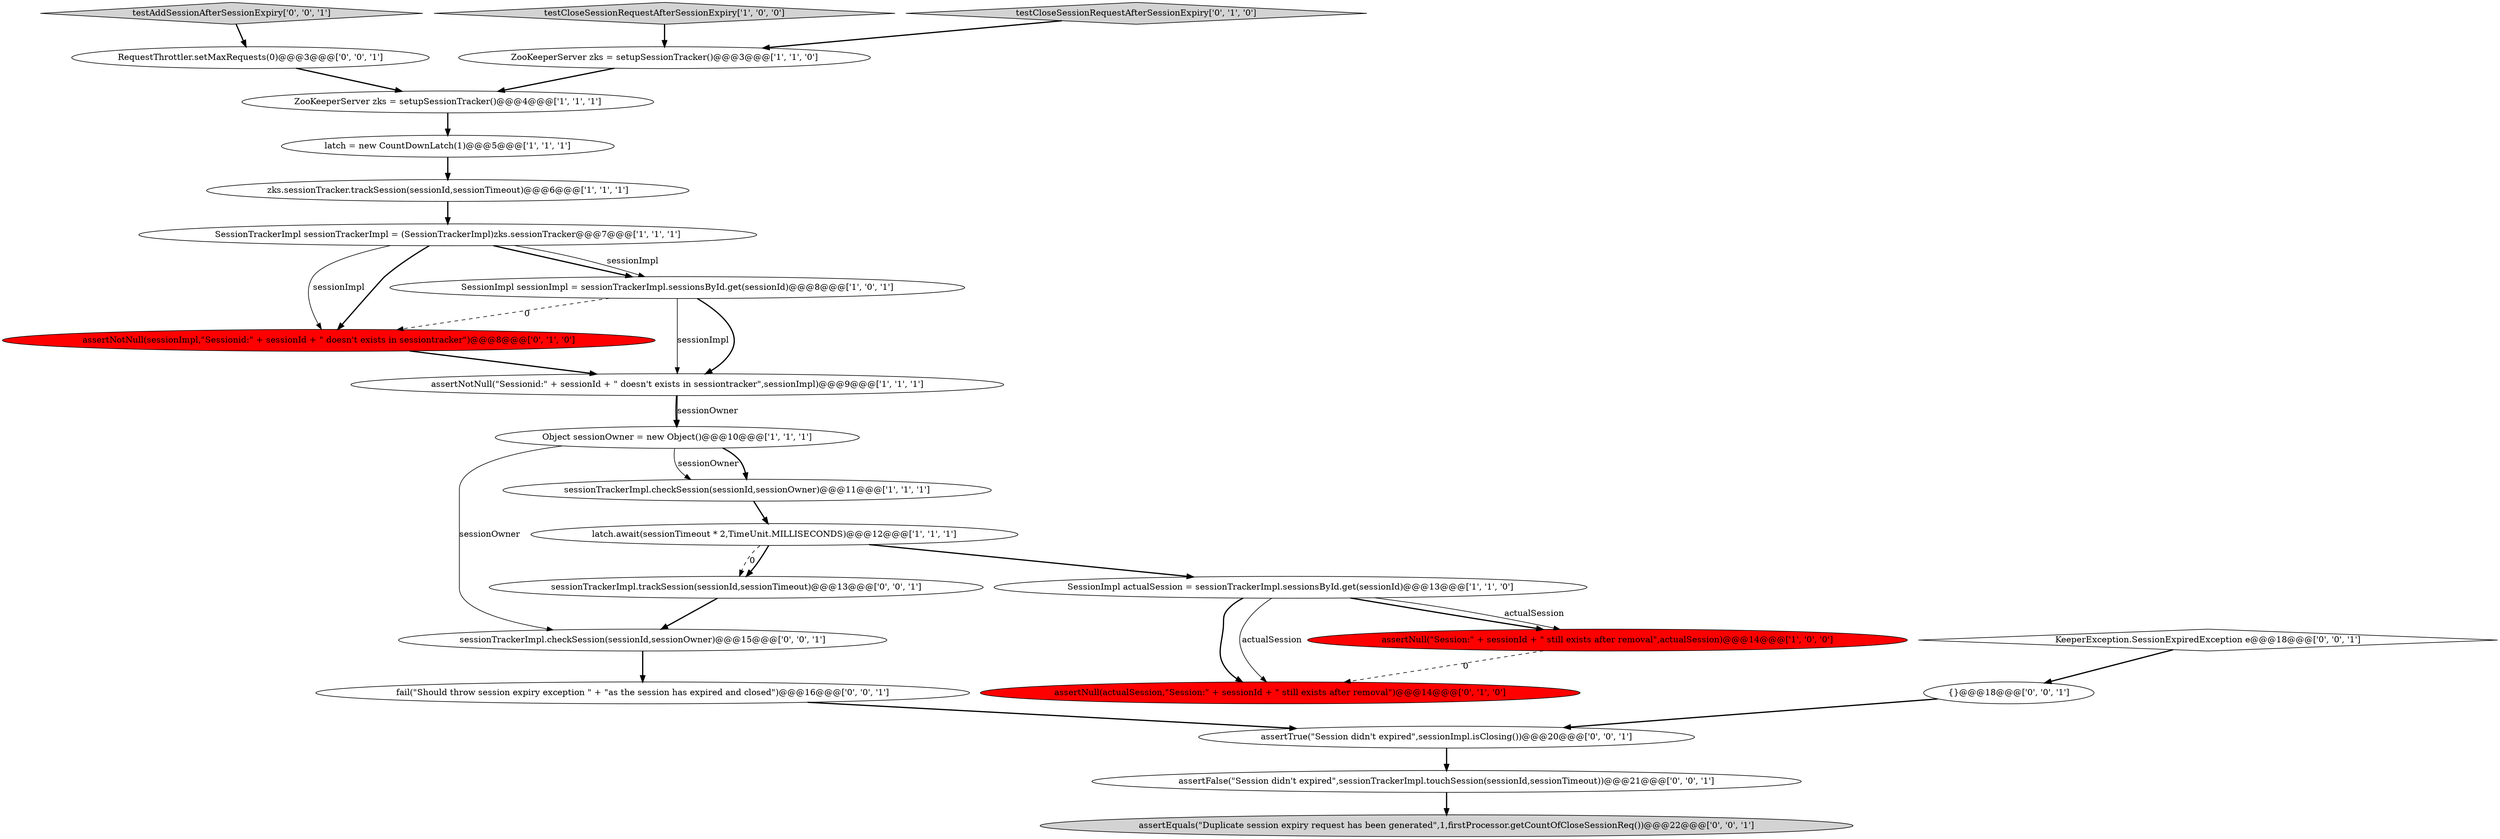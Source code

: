 digraph {
16 [style = filled, label = "testAddSessionAfterSessionExpiry['0', '0', '1']", fillcolor = lightgray, shape = diamond image = "AAA0AAABBB3BBB"];
25 [style = filled, label = "fail(\"Should throw session expiry exception \" + \"as the session has expired and closed\")@@@16@@@['0', '0', '1']", fillcolor = white, shape = ellipse image = "AAA0AAABBB3BBB"];
22 [style = filled, label = "{}@@@18@@@['0', '0', '1']", fillcolor = white, shape = ellipse image = "AAA0AAABBB3BBB"];
18 [style = filled, label = "sessionTrackerImpl.checkSession(sessionId,sessionOwner)@@@15@@@['0', '0', '1']", fillcolor = white, shape = ellipse image = "AAA0AAABBB3BBB"];
0 [style = filled, label = "assertNull(\"Session:\" + sessionId + \" still exists after removal\",actualSession)@@@14@@@['1', '0', '0']", fillcolor = red, shape = ellipse image = "AAA1AAABBB1BBB"];
5 [style = filled, label = "sessionTrackerImpl.checkSession(sessionId,sessionOwner)@@@11@@@['1', '1', '1']", fillcolor = white, shape = ellipse image = "AAA0AAABBB1BBB"];
3 [style = filled, label = "latch.await(sessionTimeout * 2,TimeUnit.MILLISECONDS)@@@12@@@['1', '1', '1']", fillcolor = white, shape = ellipse image = "AAA0AAABBB1BBB"];
15 [style = filled, label = "assertNotNull(sessionImpl,\"Sessionid:\" + sessionId + \" doesn't exists in sessiontracker\")@@@8@@@['0', '1', '0']", fillcolor = red, shape = ellipse image = "AAA1AAABBB2BBB"];
10 [style = filled, label = "ZooKeeperServer zks = setupSessionTracker()@@@4@@@['1', '1', '1']", fillcolor = white, shape = ellipse image = "AAA0AAABBB1BBB"];
21 [style = filled, label = "assertTrue(\"Session didn't expired\",sessionImpl.isClosing())@@@20@@@['0', '0', '1']", fillcolor = white, shape = ellipse image = "AAA0AAABBB3BBB"];
23 [style = filled, label = "assertFalse(\"Session didn't expired\",sessionTrackerImpl.touchSession(sessionId,sessionTimeout))@@@21@@@['0', '0', '1']", fillcolor = white, shape = ellipse image = "AAA0AAABBB3BBB"];
7 [style = filled, label = "testCloseSessionRequestAfterSessionExpiry['1', '0', '0']", fillcolor = lightgray, shape = diamond image = "AAA0AAABBB1BBB"];
20 [style = filled, label = "KeeperException.SessionExpiredException e@@@18@@@['0', '0', '1']", fillcolor = white, shape = diamond image = "AAA0AAABBB3BBB"];
12 [style = filled, label = "latch = new CountDownLatch(1)@@@5@@@['1', '1', '1']", fillcolor = white, shape = ellipse image = "AAA0AAABBB1BBB"];
2 [style = filled, label = "assertNotNull(\"Sessionid:\" + sessionId + \" doesn't exists in sessiontracker\",sessionImpl)@@@9@@@['1', '1', '1']", fillcolor = white, shape = ellipse image = "AAA0AAABBB1BBB"];
6 [style = filled, label = "SessionTrackerImpl sessionTrackerImpl = (SessionTrackerImpl)zks.sessionTracker@@@7@@@['1', '1', '1']", fillcolor = white, shape = ellipse image = "AAA0AAABBB1BBB"];
13 [style = filled, label = "assertNull(actualSession,\"Session:\" + sessionId + \" still exists after removal\")@@@14@@@['0', '1', '0']", fillcolor = red, shape = ellipse image = "AAA1AAABBB2BBB"];
14 [style = filled, label = "testCloseSessionRequestAfterSessionExpiry['0', '1', '0']", fillcolor = lightgray, shape = diamond image = "AAA0AAABBB2BBB"];
4 [style = filled, label = "ZooKeeperServer zks = setupSessionTracker()@@@3@@@['1', '1', '0']", fillcolor = white, shape = ellipse image = "AAA0AAABBB1BBB"];
24 [style = filled, label = "assertEquals(\"Duplicate session expiry request has been generated\",1,firstProcessor.getCountOfCloseSessionReq())@@@22@@@['0', '0', '1']", fillcolor = lightgray, shape = ellipse image = "AAA0AAABBB3BBB"];
1 [style = filled, label = "SessionImpl actualSession = sessionTrackerImpl.sessionsById.get(sessionId)@@@13@@@['1', '1', '0']", fillcolor = white, shape = ellipse image = "AAA0AAABBB1BBB"];
19 [style = filled, label = "RequestThrottler.setMaxRequests(0)@@@3@@@['0', '0', '1']", fillcolor = white, shape = ellipse image = "AAA0AAABBB3BBB"];
8 [style = filled, label = "zks.sessionTracker.trackSession(sessionId,sessionTimeout)@@@6@@@['1', '1', '1']", fillcolor = white, shape = ellipse image = "AAA0AAABBB1BBB"];
17 [style = filled, label = "sessionTrackerImpl.trackSession(sessionId,sessionTimeout)@@@13@@@['0', '0', '1']", fillcolor = white, shape = ellipse image = "AAA0AAABBB3BBB"];
11 [style = filled, label = "SessionImpl sessionImpl = sessionTrackerImpl.sessionsById.get(sessionId)@@@8@@@['1', '0', '1']", fillcolor = white, shape = ellipse image = "AAA0AAABBB1BBB"];
9 [style = filled, label = "Object sessionOwner = new Object()@@@10@@@['1', '1', '1']", fillcolor = white, shape = ellipse image = "AAA0AAABBB1BBB"];
5->3 [style = bold, label=""];
4->10 [style = bold, label=""];
15->2 [style = bold, label=""];
3->17 [style = dashed, label="0"];
3->1 [style = bold, label=""];
11->15 [style = dashed, label="0"];
6->15 [style = solid, label="sessionImpl"];
22->21 [style = bold, label=""];
19->10 [style = bold, label=""];
8->6 [style = bold, label=""];
1->0 [style = bold, label=""];
2->9 [style = bold, label=""];
7->4 [style = bold, label=""];
16->19 [style = bold, label=""];
1->13 [style = bold, label=""];
9->18 [style = solid, label="sessionOwner"];
11->2 [style = bold, label=""];
6->15 [style = bold, label=""];
20->22 [style = bold, label=""];
9->5 [style = solid, label="sessionOwner"];
23->24 [style = bold, label=""];
2->9 [style = solid, label="sessionOwner"];
10->12 [style = bold, label=""];
12->8 [style = bold, label=""];
1->0 [style = solid, label="actualSession"];
6->11 [style = bold, label=""];
0->13 [style = dashed, label="0"];
1->13 [style = solid, label="actualSession"];
18->25 [style = bold, label=""];
9->5 [style = bold, label=""];
3->17 [style = bold, label=""];
6->11 [style = solid, label="sessionImpl"];
17->18 [style = bold, label=""];
25->21 [style = bold, label=""];
11->2 [style = solid, label="sessionImpl"];
14->4 [style = bold, label=""];
21->23 [style = bold, label=""];
}
